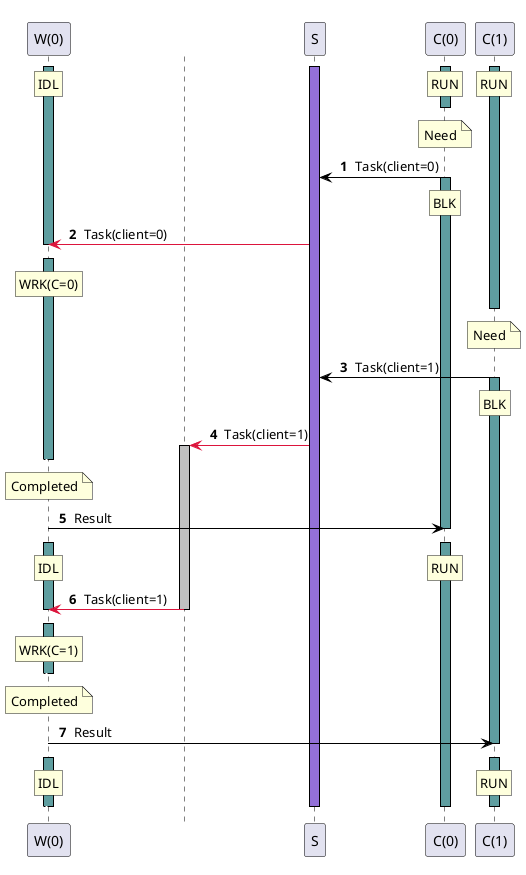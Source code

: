 @startuml
autonumber " <b>#</b> "
skinparam shadowing false
skinparam sequence {
ArrowColor Black
ActorBorderColor Black
LifeLineBorderColor Black
LifeLineBackgroundColor Black
ParticipantBorderColor Black
}
skinparam ControlBorderColor White
skinparam ControlBackgroundColor White
participant "W(0)" as A0 order 10100
activate A0 #CadetBlue
participant "S" as A1 order 110200
activate A1 #MediumPurple
participant "C(0)" as A2 order 210300
activate A2 #CadetBlue
participant "C(1)" as A3 order 220400
activate A3 #CadetBlue
rnote over A0 : IDL
/ rnote over A2 : RUN
/ rnote over A3 : RUN
autonumber stop
[<[#White]-- A0
autonumber resume
deactivate A2
note over A2 : Need
A2 -> A1 : Task(client=0)
activate A2 #CadetBlue
rnote over A2 : BLK
A1 -[#Crimson]> A0 : Task(client=0)
deactivate A0
autonumber stop
[<[#White]-- A0
autonumber resume
activate A0 #CadetBlue
rnote over A0 : WRK(C=0)
autonumber stop
[<[#White]-- A0
autonumber resume
deactivate A3
note over A3 : Need
A3 -> A1 : Task(client=1)
activate A3 #CadetBlue
rnote over A3 : BLK
control " " as T0 order 110199
A1 -[#Crimson]> T0 : Task(client=1)
activate T0 #Silver
autonumber stop
[<[#White]-- A0
autonumber resume
deactivate A0
note over A0 : Completed
A0 -> A2 : Result
deactivate A2
autonumber stop
[<[#White]-- A0
autonumber resume
activate A0 #CadetBlue
activate A2 #CadetBlue
rnote over A0 : IDL
/ rnote over A2 : RUN
T0 -[#Crimson]> A0 : Task(client=1)
deactivate T0
deactivate A0
autonumber stop
[<[#White]-- A0
autonumber resume
activate A0 #CadetBlue
rnote over A0 : WRK(C=1)
autonumber stop
[<[#White]-- A0
autonumber resume
deactivate A0
note over A0 : Completed
A0 -> A3 : Result
deactivate A3
autonumber stop
[<[#White]-- A0
autonumber resume
activate A3 #CadetBlue
activate A0 #CadetBlue
rnote over A3 : RUN
/ rnote over A0 : IDL
autonumber stop
[<[#White]-- A0
autonumber resume
deactivate A0
deactivate A1
deactivate A2
deactivate A3
@enduml
